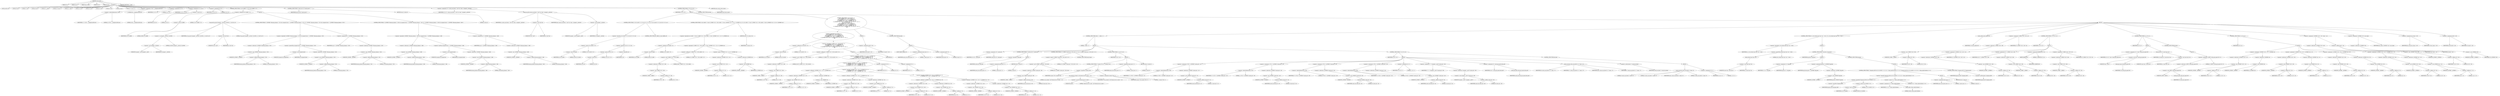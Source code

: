 digraph cache_insert {  
"1000114" [label = "(METHOD,cache_insert)" ]
"1000115" [label = "(PARAM,int a1)" ]
"1000116" [label = "(PARAM,int a2)" ]
"1000117" [label = "(PARAM,time_t time1)" ]
"1000118" [label = "(PARAM,int a4)" ]
"1000119" [label = "(PARAM,int a5)" ]
"1000120" [label = "(BLOCK,,)" ]
"1000121" [label = "(LOCAL,result: int)" ]
"1000122" [label = "(LOCAL,v6: int)" ]
"1000123" [label = "(LOCAL,v7: int)" ]
"1000124" [label = "(LOCAL,v8: int)" ]
"1000125" [label = "(LOCAL,v9: __int16)" ]
"1000126" [label = "(LOCAL,v10: char *)" ]
"1000127" [label = "(LOCAL,v11: char)" ]
"1000128" [label = "(LOCAL,v12: int)" ]
"1000129" [label = "(LOCAL,v13: int)" ]
"1000130" [label = "(LOCAL,v14: int)" ]
"1000131" [label = "(LOCAL,v15: int)" ]
"1000132" [label = "(LOCAL,v16: int)" ]
"1000133" [label = "(LOCAL,v17: int [ 7 ])" ]
"1000134" [label = "(<operator>.assignment,v17[4] = __readgsdword(0x14u))" ]
"1000135" [label = "(<operator>.indirectIndexAccess,v17[4])" ]
"1000136" [label = "(IDENTIFIER,v17,v17[4] = __readgsdword(0x14u))" ]
"1000137" [label = "(LITERAL,4,v17[4] = __readgsdword(0x14u))" ]
"1000138" [label = "(__readgsdword,__readgsdword(0x14u))" ]
"1000139" [label = "(LITERAL,0x14u,__readgsdword(0x14u))" ]
"1000140" [label = "(<operator>.assignment,v12 = 0)" ]
"1000141" [label = "(IDENTIFIER,v12,v12 = 0)" ]
"1000142" [label = "(LITERAL,0,v12 = 0)" ]
"1000143" [label = "(<operator>.assignment,v13 = a5 & 4)" ]
"1000144" [label = "(IDENTIFIER,v13,v13 = a5 & 4)" ]
"1000145" [label = "(<operator>.and,a5 & 4)" ]
"1000146" [label = "(IDENTIFIER,a5,a5 & 4)" ]
"1000147" [label = "(LITERAL,4,a5 & 4)" ]
"1000148" [label = "(<operator>.assignment,v14 = 0)" ]
"1000149" [label = "(IDENTIFIER,v14,v14 = 0)" ]
"1000150" [label = "(LITERAL,0,v14 = 0)" ]
"1000151" [label = "(CONTROL_STRUCTURE,if ( (a5 & 0x980) != 0 ),if ( (a5 & 0x980) != 0 ))" ]
"1000152" [label = "(<operator>.notEquals,(a5 & 0x980) != 0)" ]
"1000153" [label = "(<operator>.and,a5 & 0x980)" ]
"1000154" [label = "(IDENTIFIER,a5,a5 & 0x980)" ]
"1000155" [label = "(LITERAL,0x980,a5 & 0x980)" ]
"1000156" [label = "(LITERAL,0,(a5 & 0x980) != 0)" ]
"1000157" [label = "(BLOCK,,)" ]
"1000158" [label = "(log_query,log_query((unsigned __int16)a5 | 0x10000, a1, (void *)a2, 0))" ]
"1000159" [label = "(<operator>.or,(unsigned __int16)a5 | 0x10000)" ]
"1000160" [label = "(<operator>.cast,(unsigned __int16)a5)" ]
"1000161" [label = "(UNKNOWN,unsigned __int16,unsigned __int16)" ]
"1000162" [label = "(IDENTIFIER,a5,(unsigned __int16)a5)" ]
"1000163" [label = "(LITERAL,0x10000,(unsigned __int16)a5 | 0x10000)" ]
"1000164" [label = "(IDENTIFIER,a1,log_query((unsigned __int16)a5 | 0x10000, a1, (void *)a2, 0))" ]
"1000165" [label = "(<operator>.cast,(void *)a2)" ]
"1000166" [label = "(UNKNOWN,void *,void *)" ]
"1000167" [label = "(IDENTIFIER,a2,(void *)a2)" ]
"1000168" [label = "(LITERAL,0,log_query((unsigned __int16)a5 | 0x10000, a1, (void *)a2, 0))" ]
"1000169" [label = "(CONTROL_STRUCTURE,if ( *(_DWORD *)(dnsmasq_daemon + 252) && (unsigned int)a4 > *(_DWORD *)(dnsmasq_daemon + 252) ),if ( *(_DWORD *)(dnsmasq_daemon + 252) && (unsigned int)a4 > *(_DWORD *)(dnsmasq_daemon + 252) ))" ]
"1000170" [label = "(<operator>.logicalAnd,*(_DWORD *)(dnsmasq_daemon + 252) && (unsigned int)a4 > *(_DWORD *)(dnsmasq_daemon + 252))" ]
"1000171" [label = "(<operator>.indirection,*(_DWORD *)(dnsmasq_daemon + 252))" ]
"1000172" [label = "(<operator>.cast,(_DWORD *)(dnsmasq_daemon + 252))" ]
"1000173" [label = "(UNKNOWN,_DWORD *,_DWORD *)" ]
"1000174" [label = "(<operator>.addition,dnsmasq_daemon + 252)" ]
"1000175" [label = "(IDENTIFIER,dnsmasq_daemon,dnsmasq_daemon + 252)" ]
"1000176" [label = "(LITERAL,252,dnsmasq_daemon + 252)" ]
"1000177" [label = "(<operator>.greaterThan,(unsigned int)a4 > *(_DWORD *)(dnsmasq_daemon + 252))" ]
"1000178" [label = "(<operator>.cast,(unsigned int)a4)" ]
"1000179" [label = "(UNKNOWN,unsigned int,unsigned int)" ]
"1000180" [label = "(IDENTIFIER,a4,(unsigned int)a4)" ]
"1000181" [label = "(<operator>.indirection,*(_DWORD *)(dnsmasq_daemon + 252))" ]
"1000182" [label = "(<operator>.cast,(_DWORD *)(dnsmasq_daemon + 252))" ]
"1000183" [label = "(UNKNOWN,_DWORD *,_DWORD *)" ]
"1000184" [label = "(<operator>.addition,dnsmasq_daemon + 252)" ]
"1000185" [label = "(IDENTIFIER,dnsmasq_daemon,dnsmasq_daemon + 252)" ]
"1000186" [label = "(LITERAL,252,dnsmasq_daemon + 252)" ]
"1000187" [label = "(<operator>.assignment,a4 = *(_DWORD *)(dnsmasq_daemon + 252))" ]
"1000188" [label = "(IDENTIFIER,a4,a4 = *(_DWORD *)(dnsmasq_daemon + 252))" ]
"1000189" [label = "(<operator>.indirection,*(_DWORD *)(dnsmasq_daemon + 252))" ]
"1000190" [label = "(<operator>.cast,(_DWORD *)(dnsmasq_daemon + 252))" ]
"1000191" [label = "(UNKNOWN,_DWORD *,_DWORD *)" ]
"1000192" [label = "(<operator>.addition,dnsmasq_daemon + 252)" ]
"1000193" [label = "(IDENTIFIER,dnsmasq_daemon,dnsmasq_daemon + 252)" ]
"1000194" [label = "(LITERAL,252,dnsmasq_daemon + 252)" ]
"1000195" [label = "(CONTROL_STRUCTURE,if ( *(_DWORD *)(dnsmasq_daemon + 248) && (unsigned int)a4 < *(_DWORD *)(dnsmasq_daemon + 248) ),if ( *(_DWORD *)(dnsmasq_daemon + 248) && (unsigned int)a4 < *(_DWORD *)(dnsmasq_daemon + 248) ))" ]
"1000196" [label = "(<operator>.logicalAnd,*(_DWORD *)(dnsmasq_daemon + 248) && (unsigned int)a4 < *(_DWORD *)(dnsmasq_daemon + 248))" ]
"1000197" [label = "(<operator>.indirection,*(_DWORD *)(dnsmasq_daemon + 248))" ]
"1000198" [label = "(<operator>.cast,(_DWORD *)(dnsmasq_daemon + 248))" ]
"1000199" [label = "(UNKNOWN,_DWORD *,_DWORD *)" ]
"1000200" [label = "(<operator>.addition,dnsmasq_daemon + 248)" ]
"1000201" [label = "(IDENTIFIER,dnsmasq_daemon,dnsmasq_daemon + 248)" ]
"1000202" [label = "(LITERAL,248,dnsmasq_daemon + 248)" ]
"1000203" [label = "(<operator>.lessThan,(unsigned int)a4 < *(_DWORD *)(dnsmasq_daemon + 248))" ]
"1000204" [label = "(<operator>.cast,(unsigned int)a4)" ]
"1000205" [label = "(UNKNOWN,unsigned int,unsigned int)" ]
"1000206" [label = "(IDENTIFIER,a4,(unsigned int)a4)" ]
"1000207" [label = "(<operator>.indirection,*(_DWORD *)(dnsmasq_daemon + 248))" ]
"1000208" [label = "(<operator>.cast,(_DWORD *)(dnsmasq_daemon + 248))" ]
"1000209" [label = "(UNKNOWN,_DWORD *,_DWORD *)" ]
"1000210" [label = "(<operator>.addition,dnsmasq_daemon + 248)" ]
"1000211" [label = "(IDENTIFIER,dnsmasq_daemon,dnsmasq_daemon + 248)" ]
"1000212" [label = "(LITERAL,248,dnsmasq_daemon + 248)" ]
"1000213" [label = "(<operator>.assignment,a4 = *(_DWORD *)(dnsmasq_daemon + 248))" ]
"1000214" [label = "(IDENTIFIER,a4,a4 = *(_DWORD *)(dnsmasq_daemon + 248))" ]
"1000215" [label = "(<operator>.indirection,*(_DWORD *)(dnsmasq_daemon + 248))" ]
"1000216" [label = "(<operator>.cast,(_DWORD *)(dnsmasq_daemon + 248))" ]
"1000217" [label = "(UNKNOWN,_DWORD *,_DWORD *)" ]
"1000218" [label = "(<operator>.addition,dnsmasq_daemon + 248)" ]
"1000219" [label = "(IDENTIFIER,dnsmasq_daemon,dnsmasq_daemon + 248)" ]
"1000220" [label = "(LITERAL,248,dnsmasq_daemon + 248)" ]
"1000221" [label = "(CONTROL_STRUCTURE,if ( insert_error ),if ( insert_error ))" ]
"1000222" [label = "(IDENTIFIER,insert_error,if ( insert_error ))" ]
"1000223" [label = "(RETURN,return 0;,return 0;)" ]
"1000224" [label = "(LITERAL,0,return 0;)" ]
"1000225" [label = "(<operator>.assignment,v15 = cache_scan_free(a1, (void *)a2, time1, (unsigned __int16)a5))" ]
"1000226" [label = "(IDENTIFIER,v15,v15 = cache_scan_free(a1, (void *)a2, time1, (unsigned __int16)a5))" ]
"1000227" [label = "(cache_scan_free,cache_scan_free(a1, (void *)a2, time1, (unsigned __int16)a5))" ]
"1000228" [label = "(IDENTIFIER,a1,cache_scan_free(a1, (void *)a2, time1, (unsigned __int16)a5))" ]
"1000229" [label = "(<operator>.cast,(void *)a2)" ]
"1000230" [label = "(UNKNOWN,void *,void *)" ]
"1000231" [label = "(IDENTIFIER,a2,(void *)a2)" ]
"1000232" [label = "(IDENTIFIER,time1,cache_scan_free(a1, (void *)a2, time1, (unsigned __int16)a5))" ]
"1000233" [label = "(<operator>.cast,(unsigned __int16)a5)" ]
"1000234" [label = "(UNKNOWN,unsigned __int16,unsigned __int16)" ]
"1000235" [label = "(IDENTIFIER,a5,(unsigned __int16)a5)" ]
"1000236" [label = "(CONTROL_STRUCTURE,if ( v15 ),if ( v15 ))" ]
"1000237" [label = "(IDENTIFIER,v15,if ( v15 ))" ]
"1000238" [label = "(BLOCK,,)" ]
"1000239" [label = "(CONTROL_STRUCTURE,if ( (a5 & 0x180) == 0 || (a5 & 8) == 0 || !a2 ),if ( (a5 & 0x180) == 0 || (a5 & 8) == 0 || !a2 ))" ]
"1000240" [label = "(<operator>.logicalOr,(a5 & 0x180) == 0 || (a5 & 8) == 0 || !a2)" ]
"1000241" [label = "(<operator>.equals,(a5 & 0x180) == 0)" ]
"1000242" [label = "(<operator>.and,a5 & 0x180)" ]
"1000243" [label = "(IDENTIFIER,a5,a5 & 0x180)" ]
"1000244" [label = "(LITERAL,0x180,a5 & 0x180)" ]
"1000245" [label = "(LITERAL,0,(a5 & 0x180) == 0)" ]
"1000246" [label = "(<operator>.logicalOr,(a5 & 8) == 0 || !a2)" ]
"1000247" [label = "(<operator>.equals,(a5 & 8) == 0)" ]
"1000248" [label = "(<operator>.and,a5 & 8)" ]
"1000249" [label = "(IDENTIFIER,a5,a5 & 8)" ]
"1000250" [label = "(LITERAL,8,a5 & 8)" ]
"1000251" [label = "(LITERAL,0,(a5 & 8) == 0)" ]
"1000252" [label = "(<operator>.logicalNot,!a2)" ]
"1000253" [label = "(IDENTIFIER,a2,!a2)" ]
"1000254" [label = "(CONTROL_STRUCTURE,goto LABEL_28;,goto LABEL_28;)" ]
"1000255" [label = "(CONTROL_STRUCTURE,if ( (a5 & 0x80) != 0 && (*(_WORD *)(v15 + 36) & 0x80) != 0 && *(_DWORD *)(v15 + 12) == *(_DWORD *)a2 ),if ( (a5 & 0x80) != 0 && (*(_WORD *)(v15 + 36) & 0x80) != 0 && *(_DWORD *)(v15 + 12) == *(_DWORD *)a2 ))" ]
"1000256" [label = "(<operator>.logicalAnd,(a5 & 0x80) != 0 && (*(_WORD *)(v15 + 36) & 0x80) != 0 && *(_DWORD *)(v15 + 12) == *(_DWORD *)a2)" ]
"1000257" [label = "(<operator>.notEquals,(a5 & 0x80) != 0)" ]
"1000258" [label = "(<operator>.and,a5 & 0x80)" ]
"1000259" [label = "(IDENTIFIER,a5,a5 & 0x80)" ]
"1000260" [label = "(LITERAL,0x80,a5 & 0x80)" ]
"1000261" [label = "(LITERAL,0,(a5 & 0x80) != 0)" ]
"1000262" [label = "(<operator>.logicalAnd,(*(_WORD *)(v15 + 36) & 0x80) != 0 && *(_DWORD *)(v15 + 12) == *(_DWORD *)a2)" ]
"1000263" [label = "(<operator>.notEquals,(*(_WORD *)(v15 + 36) & 0x80) != 0)" ]
"1000264" [label = "(<operator>.and,*(_WORD *)(v15 + 36) & 0x80)" ]
"1000265" [label = "(<operator>.indirection,*(_WORD *)(v15 + 36))" ]
"1000266" [label = "(<operator>.cast,(_WORD *)(v15 + 36))" ]
"1000267" [label = "(UNKNOWN,_WORD *,_WORD *)" ]
"1000268" [label = "(<operator>.addition,v15 + 36)" ]
"1000269" [label = "(IDENTIFIER,v15,v15 + 36)" ]
"1000270" [label = "(LITERAL,36,v15 + 36)" ]
"1000271" [label = "(LITERAL,0x80,*(_WORD *)(v15 + 36) & 0x80)" ]
"1000272" [label = "(LITERAL,0,(*(_WORD *)(v15 + 36) & 0x80) != 0)" ]
"1000273" [label = "(<operator>.equals,*(_DWORD *)(v15 + 12) == *(_DWORD *)a2)" ]
"1000274" [label = "(<operator>.indirection,*(_DWORD *)(v15 + 12))" ]
"1000275" [label = "(<operator>.cast,(_DWORD *)(v15 + 12))" ]
"1000276" [label = "(UNKNOWN,_DWORD *,_DWORD *)" ]
"1000277" [label = "(<operator>.addition,v15 + 12)" ]
"1000278" [label = "(IDENTIFIER,v15,v15 + 12)" ]
"1000279" [label = "(LITERAL,12,v15 + 12)" ]
"1000280" [label = "(<operator>.indirection,*(_DWORD *)a2)" ]
"1000281" [label = "(<operator>.cast,(_DWORD *)a2)" ]
"1000282" [label = "(UNKNOWN,_DWORD *,_DWORD *)" ]
"1000283" [label = "(IDENTIFIER,a2,(_DWORD *)a2)" ]
"1000284" [label = "(RETURN,return v15;,return v15;)" ]
"1000285" [label = "(IDENTIFIER,v15,return v15;)" ]
"1000286" [label = "(CONTROL_STRUCTURE,if ( (a5 & 0x100) != 0\n      && (*(_WORD *)(v15 + 36) & 0x100) != 0\n      && (*(_DWORD *)(v15 + 12) != *(_DWORD *)a2\n       || *(_DWORD *)(v15 + 16) != *(_DWORD *)(a2 + 4)\n       || *(_DWORD *)(v15 + 20) != *(_DWORD *)(a2 + 8)\n       || *(_DWORD *)(v15 + 24) != *(_DWORD *)(a2 + 12) ? (v6 = 0) : (v6 = 1),\n          v6) ),if ( (a5 & 0x100) != 0\n      && (*(_WORD *)(v15 + 36) & 0x100) != 0\n      && (*(_DWORD *)(v15 + 12) != *(_DWORD *)a2\n       || *(_DWORD *)(v15 + 16) != *(_DWORD *)(a2 + 4)\n       || *(_DWORD *)(v15 + 20) != *(_DWORD *)(a2 + 8)\n       || *(_DWORD *)(v15 + 24) != *(_DWORD *)(a2 + 12) ? (v6 = 0) : (v6 = 1),\n          v6) ))" ]
"1000287" [label = "(<operator>.logicalAnd,(a5 & 0x100) != 0\n      && (*(_WORD *)(v15 + 36) & 0x100) != 0\n      && (*(_DWORD *)(v15 + 12) != *(_DWORD *)a2\n       || *(_DWORD *)(v15 + 16) != *(_DWORD *)(a2 + 4)\n       || *(_DWORD *)(v15 + 20) != *(_DWORD *)(a2 + 8)\n       || *(_DWORD *)(v15 + 24) != *(_DWORD *)(a2 + 12) ? (v6 = 0) : (v6 = 1),\n          v6))" ]
"1000288" [label = "(<operator>.notEquals,(a5 & 0x100) != 0)" ]
"1000289" [label = "(<operator>.and,a5 & 0x100)" ]
"1000290" [label = "(IDENTIFIER,a5,a5 & 0x100)" ]
"1000291" [label = "(LITERAL,0x100,a5 & 0x100)" ]
"1000292" [label = "(LITERAL,0,(a5 & 0x100) != 0)" ]
"1000293" [label = "(<operator>.logicalAnd,(*(_WORD *)(v15 + 36) & 0x100) != 0\n      && (*(_DWORD *)(v15 + 12) != *(_DWORD *)a2\n       || *(_DWORD *)(v15 + 16) != *(_DWORD *)(a2 + 4)\n       || *(_DWORD *)(v15 + 20) != *(_DWORD *)(a2 + 8)\n       || *(_DWORD *)(v15 + 24) != *(_DWORD *)(a2 + 12) ? (v6 = 0) : (v6 = 1),\n          v6))" ]
"1000294" [label = "(<operator>.notEquals,(*(_WORD *)(v15 + 36) & 0x100) != 0)" ]
"1000295" [label = "(<operator>.and,*(_WORD *)(v15 + 36) & 0x100)" ]
"1000296" [label = "(<operator>.indirection,*(_WORD *)(v15 + 36))" ]
"1000297" [label = "(<operator>.cast,(_WORD *)(v15 + 36))" ]
"1000298" [label = "(UNKNOWN,_WORD *,_WORD *)" ]
"1000299" [label = "(<operator>.addition,v15 + 36)" ]
"1000300" [label = "(IDENTIFIER,v15,v15 + 36)" ]
"1000301" [label = "(LITERAL,36,v15 + 36)" ]
"1000302" [label = "(LITERAL,0x100,*(_WORD *)(v15 + 36) & 0x100)" ]
"1000303" [label = "(LITERAL,0,(*(_WORD *)(v15 + 36) & 0x100) != 0)" ]
"1000304" [label = "(BLOCK,,)" ]
"1000305" [label = "(<operator>.conditional,*(_DWORD *)(v15 + 12) != *(_DWORD *)a2\n       || *(_DWORD *)(v15 + 16) != *(_DWORD *)(a2 + 4)\n       || *(_DWORD *)(v15 + 20) != *(_DWORD *)(a2 + 8)\n       || *(_DWORD *)(v15 + 24) != *(_DWORD *)(a2 + 12) ? (v6 = 0) : (v6 = 1))" ]
"1000306" [label = "(<operator>.logicalOr,*(_DWORD *)(v15 + 12) != *(_DWORD *)a2\n       || *(_DWORD *)(v15 + 16) != *(_DWORD *)(a2 + 4)\n       || *(_DWORD *)(v15 + 20) != *(_DWORD *)(a2 + 8)\n       || *(_DWORD *)(v15 + 24) != *(_DWORD *)(a2 + 12))" ]
"1000307" [label = "(<operator>.notEquals,*(_DWORD *)(v15 + 12) != *(_DWORD *)a2)" ]
"1000308" [label = "(<operator>.indirection,*(_DWORD *)(v15 + 12))" ]
"1000309" [label = "(<operator>.cast,(_DWORD *)(v15 + 12))" ]
"1000310" [label = "(UNKNOWN,_DWORD *,_DWORD *)" ]
"1000311" [label = "(<operator>.addition,v15 + 12)" ]
"1000312" [label = "(IDENTIFIER,v15,v15 + 12)" ]
"1000313" [label = "(LITERAL,12,v15 + 12)" ]
"1000314" [label = "(<operator>.indirection,*(_DWORD *)a2)" ]
"1000315" [label = "(<operator>.cast,(_DWORD *)a2)" ]
"1000316" [label = "(UNKNOWN,_DWORD *,_DWORD *)" ]
"1000317" [label = "(IDENTIFIER,a2,(_DWORD *)a2)" ]
"1000318" [label = "(<operator>.logicalOr,*(_DWORD *)(v15 + 16) != *(_DWORD *)(a2 + 4)\n       || *(_DWORD *)(v15 + 20) != *(_DWORD *)(a2 + 8)\n       || *(_DWORD *)(v15 + 24) != *(_DWORD *)(a2 + 12))" ]
"1000319" [label = "(<operator>.notEquals,*(_DWORD *)(v15 + 16) != *(_DWORD *)(a2 + 4))" ]
"1000320" [label = "(<operator>.indirection,*(_DWORD *)(v15 + 16))" ]
"1000321" [label = "(<operator>.cast,(_DWORD *)(v15 + 16))" ]
"1000322" [label = "(UNKNOWN,_DWORD *,_DWORD *)" ]
"1000323" [label = "(<operator>.addition,v15 + 16)" ]
"1000324" [label = "(IDENTIFIER,v15,v15 + 16)" ]
"1000325" [label = "(LITERAL,16,v15 + 16)" ]
"1000326" [label = "(<operator>.indirection,*(_DWORD *)(a2 + 4))" ]
"1000327" [label = "(<operator>.cast,(_DWORD *)(a2 + 4))" ]
"1000328" [label = "(UNKNOWN,_DWORD *,_DWORD *)" ]
"1000329" [label = "(<operator>.addition,a2 + 4)" ]
"1000330" [label = "(IDENTIFIER,a2,a2 + 4)" ]
"1000331" [label = "(LITERAL,4,a2 + 4)" ]
"1000332" [label = "(<operator>.logicalOr,*(_DWORD *)(v15 + 20) != *(_DWORD *)(a2 + 8)\n       || *(_DWORD *)(v15 + 24) != *(_DWORD *)(a2 + 12))" ]
"1000333" [label = "(<operator>.notEquals,*(_DWORD *)(v15 + 20) != *(_DWORD *)(a2 + 8))" ]
"1000334" [label = "(<operator>.indirection,*(_DWORD *)(v15 + 20))" ]
"1000335" [label = "(<operator>.cast,(_DWORD *)(v15 + 20))" ]
"1000336" [label = "(UNKNOWN,_DWORD *,_DWORD *)" ]
"1000337" [label = "(<operator>.addition,v15 + 20)" ]
"1000338" [label = "(IDENTIFIER,v15,v15 + 20)" ]
"1000339" [label = "(LITERAL,20,v15 + 20)" ]
"1000340" [label = "(<operator>.indirection,*(_DWORD *)(a2 + 8))" ]
"1000341" [label = "(<operator>.cast,(_DWORD *)(a2 + 8))" ]
"1000342" [label = "(UNKNOWN,_DWORD *,_DWORD *)" ]
"1000343" [label = "(<operator>.addition,a2 + 8)" ]
"1000344" [label = "(IDENTIFIER,a2,a2 + 8)" ]
"1000345" [label = "(LITERAL,8,a2 + 8)" ]
"1000346" [label = "(<operator>.notEquals,*(_DWORD *)(v15 + 24) != *(_DWORD *)(a2 + 12))" ]
"1000347" [label = "(<operator>.indirection,*(_DWORD *)(v15 + 24))" ]
"1000348" [label = "(<operator>.cast,(_DWORD *)(v15 + 24))" ]
"1000349" [label = "(UNKNOWN,_DWORD *,_DWORD *)" ]
"1000350" [label = "(<operator>.addition,v15 + 24)" ]
"1000351" [label = "(IDENTIFIER,v15,v15 + 24)" ]
"1000352" [label = "(LITERAL,24,v15 + 24)" ]
"1000353" [label = "(<operator>.indirection,*(_DWORD *)(a2 + 12))" ]
"1000354" [label = "(<operator>.cast,(_DWORD *)(a2 + 12))" ]
"1000355" [label = "(UNKNOWN,_DWORD *,_DWORD *)" ]
"1000356" [label = "(<operator>.addition,a2 + 12)" ]
"1000357" [label = "(IDENTIFIER,a2,a2 + 12)" ]
"1000358" [label = "(LITERAL,12,a2 + 12)" ]
"1000359" [label = "(<operator>.assignment,v6 = 0)" ]
"1000360" [label = "(IDENTIFIER,v6,v6 = 0)" ]
"1000361" [label = "(LITERAL,0,v6 = 0)" ]
"1000362" [label = "(<operator>.assignment,v6 = 1)" ]
"1000363" [label = "(IDENTIFIER,v6,v6 = 1)" ]
"1000364" [label = "(LITERAL,1,v6 = 1)" ]
"1000365" [label = "(IDENTIFIER,v6,)" ]
"1000366" [label = "(BLOCK,,)" ]
"1000367" [label = "(<operator>.assignment,result = v15)" ]
"1000368" [label = "(IDENTIFIER,result,result = v15)" ]
"1000369" [label = "(IDENTIFIER,v15,result = v15)" ]
"1000370" [label = "(CONTROL_STRUCTURE,else,else)" ]
"1000371" [label = "(BLOCK,,)" ]
"1000372" [label = "(JUMP_TARGET,LABEL_28)" ]
"1000373" [label = "(<operator>.assignment,insert_error = 1)" ]
"1000374" [label = "(IDENTIFIER,insert_error,insert_error = 1)" ]
"1000375" [label = "(LITERAL,1,insert_error = 1)" ]
"1000376" [label = "(<operator>.assignment,result = 0)" ]
"1000377" [label = "(IDENTIFIER,result,result = 0)" ]
"1000378" [label = "(LITERAL,0,result = 0)" ]
"1000379" [label = "(CONTROL_STRUCTURE,else,else)" ]
"1000380" [label = "(BLOCK,,)" ]
"1000381" [label = "(CONTROL_STRUCTURE,while ( 1 ),while ( 1 ))" ]
"1000382" [label = "(LITERAL,1,while ( 1 ))" ]
"1000383" [label = "(BLOCK,,)" ]
"1000384" [label = "(<operator>.assignment,v16 = cache_tail)" ]
"1000385" [label = "(IDENTIFIER,v16,v16 = cache_tail)" ]
"1000386" [label = "(IDENTIFIER,cache_tail,v16 = cache_tail)" ]
"1000387" [label = "(CONTROL_STRUCTURE,if ( !cache_tail ),if ( !cache_tail ))" ]
"1000388" [label = "(<operator>.logicalNot,!cache_tail)" ]
"1000389" [label = "(IDENTIFIER,cache_tail,!cache_tail)" ]
"1000390" [label = "(BLOCK,,)" ]
"1000391" [label = "(<operator>.assignment,insert_error = 1)" ]
"1000392" [label = "(IDENTIFIER,insert_error,insert_error = 1)" ]
"1000393" [label = "(LITERAL,1,insert_error = 1)" ]
"1000394" [label = "(RETURN,return 0;,return 0;)" ]
"1000395" [label = "(LITERAL,0,return 0;)" ]
"1000396" [label = "(CONTROL_STRUCTURE,if ( (*(_WORD *)(cache_tail + 36) & 0xC) == 0 ),if ( (*(_WORD *)(cache_tail + 36) & 0xC) == 0 ))" ]
"1000397" [label = "(<operator>.equals,(*(_WORD *)(cache_tail + 36) & 0xC) == 0)" ]
"1000398" [label = "(<operator>.and,*(_WORD *)(cache_tail + 36) & 0xC)" ]
"1000399" [label = "(<operator>.indirection,*(_WORD *)(cache_tail + 36))" ]
"1000400" [label = "(<operator>.cast,(_WORD *)(cache_tail + 36))" ]
"1000401" [label = "(UNKNOWN,_WORD *,_WORD *)" ]
"1000402" [label = "(<operator>.addition,cache_tail + 36)" ]
"1000403" [label = "(IDENTIFIER,cache_tail,cache_tail + 36)" ]
"1000404" [label = "(LITERAL,36,cache_tail + 36)" ]
"1000405" [label = "(LITERAL,0xC,*(_WORD *)(cache_tail + 36) & 0xC)" ]
"1000406" [label = "(LITERAL,0,(*(_WORD *)(cache_tail + 36) & 0xC) == 0)" ]
"1000407" [label = "(CONTROL_STRUCTURE,break;,break;)" ]
"1000408" [label = "(CONTROL_STRUCTURE,if ( v14 ),if ( v14 ))" ]
"1000409" [label = "(IDENTIFIER,v14,if ( v14 ))" ]
"1000410" [label = "(BLOCK,,)" ]
"1000411" [label = "(CONTROL_STRUCTURE,if ( !warned_7524 ),if ( !warned_7524 ))" ]
"1000412" [label = "(<operator>.logicalNot,!warned_7524)" ]
"1000413" [label = "(IDENTIFIER,warned_7524,!warned_7524)" ]
"1000414" [label = "(BLOCK,,)" ]
"1000415" [label = "(my_syslog,my_syslog(3, (int)\"Internal error in cache.\", v11))" ]
"1000416" [label = "(LITERAL,3,my_syslog(3, (int)\"Internal error in cache.\", v11))" ]
"1000417" [label = "(<operator>.cast,(int)\"Internal error in cache.\")" ]
"1000418" [label = "(UNKNOWN,int,int)" ]
"1000419" [label = "(LITERAL,\"Internal error in cache.\",(int)\"Internal error in cache.\")" ]
"1000420" [label = "(IDENTIFIER,v11,my_syslog(3, (int)\"Internal error in cache.\", v11))" ]
"1000421" [label = "(<operator>.assignment,warned_7524 = 1)" ]
"1000422" [label = "(IDENTIFIER,warned_7524,warned_7524 = 1)" ]
"1000423" [label = "(LITERAL,1,warned_7524 = 1)" ]
"1000424" [label = "(<operator>.assignment,insert_error = 1)" ]
"1000425" [label = "(IDENTIFIER,insert_error,insert_error = 1)" ]
"1000426" [label = "(LITERAL,1,insert_error = 1)" ]
"1000427" [label = "(RETURN,return 0;,return 0;)" ]
"1000428" [label = "(LITERAL,0,return 0;)" ]
"1000429" [label = "(CONTROL_STRUCTURE,if ( v13 ),if ( v13 ))" ]
"1000430" [label = "(IDENTIFIER,v13,if ( v13 ))" ]
"1000431" [label = "(BLOCK,,)" ]
"1000432" [label = "(<operator>.assignment,v17[0] = *(_DWORD *)(cache_tail + 12))" ]
"1000433" [label = "(<operator>.indirectIndexAccess,v17[0])" ]
"1000434" [label = "(IDENTIFIER,v17,v17[0] = *(_DWORD *)(cache_tail + 12))" ]
"1000435" [label = "(LITERAL,0,v17[0] = *(_DWORD *)(cache_tail + 12))" ]
"1000436" [label = "(<operator>.indirection,*(_DWORD *)(cache_tail + 12))" ]
"1000437" [label = "(<operator>.cast,(_DWORD *)(cache_tail + 12))" ]
"1000438" [label = "(UNKNOWN,_DWORD *,_DWORD *)" ]
"1000439" [label = "(<operator>.addition,cache_tail + 12)" ]
"1000440" [label = "(IDENTIFIER,cache_tail,cache_tail + 12)" ]
"1000441" [label = "(LITERAL,12,cache_tail + 12)" ]
"1000442" [label = "(<operator>.assignment,v17[1] = *(_DWORD *)(cache_tail + 16))" ]
"1000443" [label = "(<operator>.indirectIndexAccess,v17[1])" ]
"1000444" [label = "(IDENTIFIER,v17,v17[1] = *(_DWORD *)(cache_tail + 16))" ]
"1000445" [label = "(LITERAL,1,v17[1] = *(_DWORD *)(cache_tail + 16))" ]
"1000446" [label = "(<operator>.indirection,*(_DWORD *)(cache_tail + 16))" ]
"1000447" [label = "(<operator>.cast,(_DWORD *)(cache_tail + 16))" ]
"1000448" [label = "(UNKNOWN,_DWORD *,_DWORD *)" ]
"1000449" [label = "(<operator>.addition,cache_tail + 16)" ]
"1000450" [label = "(IDENTIFIER,cache_tail,cache_tail + 16)" ]
"1000451" [label = "(LITERAL,16,cache_tail + 16)" ]
"1000452" [label = "(<operator>.assignment,v17[2] = *(_DWORD *)(cache_tail + 20))" ]
"1000453" [label = "(<operator>.indirectIndexAccess,v17[2])" ]
"1000454" [label = "(IDENTIFIER,v17,v17[2] = *(_DWORD *)(cache_tail + 20))" ]
"1000455" [label = "(LITERAL,2,v17[2] = *(_DWORD *)(cache_tail + 20))" ]
"1000456" [label = "(<operator>.indirection,*(_DWORD *)(cache_tail + 20))" ]
"1000457" [label = "(<operator>.cast,(_DWORD *)(cache_tail + 20))" ]
"1000458" [label = "(UNKNOWN,_DWORD *,_DWORD *)" ]
"1000459" [label = "(<operator>.addition,cache_tail + 20)" ]
"1000460" [label = "(IDENTIFIER,cache_tail,cache_tail + 20)" ]
"1000461" [label = "(LITERAL,20,cache_tail + 20)" ]
"1000462" [label = "(<operator>.assignment,v17[3] = *(_DWORD *)(cache_tail + 24))" ]
"1000463" [label = "(<operator>.indirectIndexAccess,v17[3])" ]
"1000464" [label = "(IDENTIFIER,v17,v17[3] = *(_DWORD *)(cache_tail + 24))" ]
"1000465" [label = "(LITERAL,3,v17[3] = *(_DWORD *)(cache_tail + 24))" ]
"1000466" [label = "(<operator>.indirection,*(_DWORD *)(cache_tail + 24))" ]
"1000467" [label = "(<operator>.cast,(_DWORD *)(cache_tail + 24))" ]
"1000468" [label = "(UNKNOWN,_DWORD *,_DWORD *)" ]
"1000469" [label = "(<operator>.addition,cache_tail + 24)" ]
"1000470" [label = "(IDENTIFIER,cache_tail,cache_tail + 24)" ]
"1000471" [label = "(LITERAL,24,cache_tail + 24)" ]
"1000472" [label = "(<operator>.assignment,v14 = 1)" ]
"1000473" [label = "(IDENTIFIER,v14,v14 = 1)" ]
"1000474" [label = "(LITERAL,1,v14 = 1)" ]
"1000475" [label = "(<operator>.assignment,v7 = *(unsigned __int16 *)(cache_tail + 36))" ]
"1000476" [label = "(IDENTIFIER,v7,v7 = *(unsigned __int16 *)(cache_tail + 36))" ]
"1000477" [label = "(<operator>.indirection,*(unsigned __int16 *)(cache_tail + 36))" ]
"1000478" [label = "(<operator>.cast,(unsigned __int16 *)(cache_tail + 36))" ]
"1000479" [label = "(UNKNOWN,unsigned __int16 *,unsigned __int16 *)" ]
"1000480" [label = "(<operator>.addition,cache_tail + 36)" ]
"1000481" [label = "(IDENTIFIER,cache_tail,cache_tail + 36)" ]
"1000482" [label = "(LITERAL,36,cache_tail + 36)" ]
"1000483" [label = "(<operator>.assignment,v8 = cache_get_name(cache_tail))" ]
"1000484" [label = "(IDENTIFIER,v8,v8 = cache_get_name(cache_tail))" ]
"1000485" [label = "(cache_get_name,cache_get_name(cache_tail))" ]
"1000486" [label = "(IDENTIFIER,cache_tail,cache_get_name(cache_tail))" ]
"1000487" [label = "(cache_scan_free,cache_scan_free(v8, v17, time1, v7))" ]
"1000488" [label = "(IDENTIFIER,v8,cache_scan_free(v8, v17, time1, v7))" ]
"1000489" [label = "(IDENTIFIER,v17,cache_scan_free(v8, v17, time1, v7))" ]
"1000490" [label = "(IDENTIFIER,time1,cache_scan_free(v8, v17, time1, v7))" ]
"1000491" [label = "(IDENTIFIER,v7,cache_scan_free(v8, v17, time1, v7))" ]
"1000492" [label = "(<operator>.preIncrement,++cache_live_freed)" ]
"1000493" [label = "(IDENTIFIER,cache_live_freed,++cache_live_freed)" ]
"1000494" [label = "(CONTROL_STRUCTURE,else,else)" ]
"1000495" [label = "(BLOCK,,)" ]
"1000496" [label = "(cache_scan_free,cache_scan_free(0, 0, time1, 0))" ]
"1000497" [label = "(LITERAL,0,cache_scan_free(0, 0, time1, 0))" ]
"1000498" [label = "(LITERAL,0,cache_scan_free(0, 0, time1, 0))" ]
"1000499" [label = "(IDENTIFIER,time1,cache_scan_free(0, 0, time1, 0))" ]
"1000500" [label = "(LITERAL,0,cache_scan_free(0, 0, time1, 0))" ]
"1000501" [label = "(<operator>.assignment,v13 = 1)" ]
"1000502" [label = "(IDENTIFIER,v13,v13 = 1)" ]
"1000503" [label = "(LITERAL,1,v13 = 1)" ]
"1000504" [label = "(CONTROL_STRUCTURE,if ( a1 && strlen((const char *)a1) > 0x31 ),if ( a1 && strlen((const char *)a1) > 0x31 ))" ]
"1000505" [label = "(<operator>.logicalAnd,a1 && strlen((const char *)a1) > 0x31)" ]
"1000506" [label = "(IDENTIFIER,a1,a1 && strlen((const char *)a1) > 0x31)" ]
"1000507" [label = "(<operator>.greaterThan,strlen((const char *)a1) > 0x31)" ]
"1000508" [label = "(strlen,strlen((const char *)a1))" ]
"1000509" [label = "(<operator>.cast,(const char *)a1)" ]
"1000510" [label = "(UNKNOWN,const char *,const char *)" ]
"1000511" [label = "(IDENTIFIER,a1,(const char *)a1)" ]
"1000512" [label = "(LITERAL,0x31,strlen((const char *)a1) > 0x31)" ]
"1000513" [label = "(BLOCK,,)" ]
"1000514" [label = "(CONTROL_STRUCTURE,if ( big_free ),if ( big_free ))" ]
"1000515" [label = "(IDENTIFIER,big_free,if ( big_free ))" ]
"1000516" [label = "(BLOCK,,)" ]
"1000517" [label = "(<operator>.assignment,v12 = big_free)" ]
"1000518" [label = "(IDENTIFIER,v12,v12 = big_free)" ]
"1000519" [label = "(IDENTIFIER,big_free,v12 = big_free)" ]
"1000520" [label = "(<operator>.assignment,big_free = *(_DWORD *)big_free)" ]
"1000521" [label = "(IDENTIFIER,big_free,big_free = *(_DWORD *)big_free)" ]
"1000522" [label = "(<operator>.indirection,*(_DWORD *)big_free)" ]
"1000523" [label = "(<operator>.cast,(_DWORD *)big_free)" ]
"1000524" [label = "(UNKNOWN,_DWORD *,_DWORD *)" ]
"1000525" [label = "(IDENTIFIER,big_free,(_DWORD *)big_free)" ]
"1000526" [label = "(CONTROL_STRUCTURE,else,else)" ]
"1000527" [label = "(BLOCK,,)" ]
"1000528" [label = "(CONTROL_STRUCTURE,if ( !bignames_left && (a5 & 0x5000) == 0 || (v12 = whine_malloc(0x404u)) == 0 ),if ( !bignames_left && (a5 & 0x5000) == 0 || (v12 = whine_malloc(0x404u)) == 0 ))" ]
"1000529" [label = "(<operator>.logicalOr,!bignames_left && (a5 & 0x5000) == 0 || (v12 = whine_malloc(0x404u)) == 0)" ]
"1000530" [label = "(<operator>.logicalAnd,!bignames_left && (a5 & 0x5000) == 0)" ]
"1000531" [label = "(<operator>.logicalNot,!bignames_left)" ]
"1000532" [label = "(IDENTIFIER,bignames_left,!bignames_left)" ]
"1000533" [label = "(<operator>.equals,(a5 & 0x5000) == 0)" ]
"1000534" [label = "(<operator>.and,a5 & 0x5000)" ]
"1000535" [label = "(IDENTIFIER,a5,a5 & 0x5000)" ]
"1000536" [label = "(LITERAL,0x5000,a5 & 0x5000)" ]
"1000537" [label = "(LITERAL,0,(a5 & 0x5000) == 0)" ]
"1000538" [label = "(<operator>.equals,(v12 = whine_malloc(0x404u)) == 0)" ]
"1000539" [label = "(<operator>.assignment,v12 = whine_malloc(0x404u))" ]
"1000540" [label = "(IDENTIFIER,v12,v12 = whine_malloc(0x404u))" ]
"1000541" [label = "(whine_malloc,whine_malloc(0x404u))" ]
"1000542" [label = "(LITERAL,0x404u,whine_malloc(0x404u))" ]
"1000543" [label = "(LITERAL,0,(v12 = whine_malloc(0x404u)) == 0)" ]
"1000544" [label = "(BLOCK,,)" ]
"1000545" [label = "(<operator>.assignment,insert_error = 1)" ]
"1000546" [label = "(IDENTIFIER,insert_error,insert_error = 1)" ]
"1000547" [label = "(LITERAL,1,insert_error = 1)" ]
"1000548" [label = "(RETURN,return 0;,return 0;)" ]
"1000549" [label = "(LITERAL,0,return 0;)" ]
"1000550" [label = "(CONTROL_STRUCTURE,if ( bignames_left ),if ( bignames_left ))" ]
"1000551" [label = "(IDENTIFIER,bignames_left,if ( bignames_left ))" ]
"1000552" [label = "(<operator>.preDecrement,--bignames_left)" ]
"1000553" [label = "(IDENTIFIER,bignames_left,--bignames_left)" ]
"1000554" [label = "(cache_unlink,cache_unlink(v16))" ]
"1000555" [label = "(IDENTIFIER,v16,cache_unlink(v16))" ]
"1000556" [label = "(<operator>.assignment,*(_WORD *)(v16 + 36) = a5)" ]
"1000557" [label = "(<operator>.indirection,*(_WORD *)(v16 + 36))" ]
"1000558" [label = "(<operator>.cast,(_WORD *)(v16 + 36))" ]
"1000559" [label = "(UNKNOWN,_WORD *,_WORD *)" ]
"1000560" [label = "(<operator>.addition,v16 + 36)" ]
"1000561" [label = "(IDENTIFIER,v16,v16 + 36)" ]
"1000562" [label = "(LITERAL,36,v16 + 36)" ]
"1000563" [label = "(IDENTIFIER,a5,*(_WORD *)(v16 + 36) = a5)" ]
"1000564" [label = "(CONTROL_STRUCTURE,if ( v12 ),if ( v12 ))" ]
"1000565" [label = "(IDENTIFIER,v12,if ( v12 ))" ]
"1000566" [label = "(BLOCK,,)" ]
"1000567" [label = "(<operator>.assignment,*(_DWORD *)(v16 + 40) = v12)" ]
"1000568" [label = "(<operator>.indirection,*(_DWORD *)(v16 + 40))" ]
"1000569" [label = "(<operator>.cast,(_DWORD *)(v16 + 40))" ]
"1000570" [label = "(UNKNOWN,_DWORD *,_DWORD *)" ]
"1000571" [label = "(<operator>.addition,v16 + 40)" ]
"1000572" [label = "(IDENTIFIER,v16,v16 + 40)" ]
"1000573" [label = "(LITERAL,40,v16 + 40)" ]
"1000574" [label = "(IDENTIFIER,v12,*(_DWORD *)(v16 + 40) = v12)" ]
"1000575" [label = "(<operator>.assignment,v9 = *(_WORD *)(v16 + 36))" ]
"1000576" [label = "(IDENTIFIER,v9,v9 = *(_WORD *)(v16 + 36))" ]
"1000577" [label = "(<operator>.indirection,*(_WORD *)(v16 + 36))" ]
"1000578" [label = "(<operator>.cast,(_WORD *)(v16 + 36))" ]
"1000579" [label = "(UNKNOWN,_WORD *,_WORD *)" ]
"1000580" [label = "(<operator>.addition,v16 + 36)" ]
"1000581" [label = "(IDENTIFIER,v16,v16 + 36)" ]
"1000582" [label = "(LITERAL,36,v16 + 36)" ]
"1000583" [label = "(<operators>.assignmentOr,HIBYTE(v9) |= 2u)" ]
"1000584" [label = "(HIBYTE,HIBYTE(v9))" ]
"1000585" [label = "(IDENTIFIER,v9,HIBYTE(v9))" ]
"1000586" [label = "(LITERAL,2u,HIBYTE(v9) |= 2u)" ]
"1000587" [label = "(<operator>.assignment,*(_WORD *)(v16 + 36) = v9)" ]
"1000588" [label = "(<operator>.indirection,*(_WORD *)(v16 + 36))" ]
"1000589" [label = "(<operator>.cast,(_WORD *)(v16 + 36))" ]
"1000590" [label = "(UNKNOWN,_WORD *,_WORD *)" ]
"1000591" [label = "(<operator>.addition,v16 + 36)" ]
"1000592" [label = "(IDENTIFIER,v16,v16 + 36)" ]
"1000593" [label = "(LITERAL,36,v16 + 36)" ]
"1000594" [label = "(IDENTIFIER,v9,*(_WORD *)(v16 + 36) = v9)" ]
"1000595" [label = "(CONTROL_STRUCTURE,if ( a1 ),if ( a1 ))" ]
"1000596" [label = "(IDENTIFIER,a1,if ( a1 ))" ]
"1000597" [label = "(BLOCK,,)" ]
"1000598" [label = "(<operator>.assignment,v10 = (char *)cache_get_name(v16))" ]
"1000599" [label = "(IDENTIFIER,v10,v10 = (char *)cache_get_name(v16))" ]
"1000600" [label = "(<operator>.cast,(char *)cache_get_name(v16))" ]
"1000601" [label = "(UNKNOWN,char *,char *)" ]
"1000602" [label = "(cache_get_name,cache_get_name(v16))" ]
"1000603" [label = "(IDENTIFIER,v16,cache_get_name(v16))" ]
"1000604" [label = "(strcpy,strcpy(v10, (const char *)a1))" ]
"1000605" [label = "(IDENTIFIER,v10,strcpy(v10, (const char *)a1))" ]
"1000606" [label = "(<operator>.cast,(const char *)a1)" ]
"1000607" [label = "(UNKNOWN,const char *,const char *)" ]
"1000608" [label = "(IDENTIFIER,a1,(const char *)a1)" ]
"1000609" [label = "(CONTROL_STRUCTURE,else,else)" ]
"1000610" [label = "(BLOCK,,)" ]
"1000611" [label = "(<operator>.assignment,*(_BYTE *)cache_get_name(v16) = 0)" ]
"1000612" [label = "(<operator>.indirection,*(_BYTE *)cache_get_name(v16))" ]
"1000613" [label = "(<operator>.cast,(_BYTE *)cache_get_name(v16))" ]
"1000614" [label = "(UNKNOWN,_BYTE *,_BYTE *)" ]
"1000615" [label = "(cache_get_name,cache_get_name(v16))" ]
"1000616" [label = "(IDENTIFIER,v16,cache_get_name(v16))" ]
"1000617" [label = "(LITERAL,0,*(_BYTE *)cache_get_name(v16) = 0)" ]
"1000618" [label = "(CONTROL_STRUCTURE,if ( a2 ),if ( a2 ))" ]
"1000619" [label = "(IDENTIFIER,a2,if ( a2 ))" ]
"1000620" [label = "(BLOCK,,)" ]
"1000621" [label = "(<operator>.assignment,*(_DWORD *)(v16 + 12) = *(_DWORD *)a2)" ]
"1000622" [label = "(<operator>.indirection,*(_DWORD *)(v16 + 12))" ]
"1000623" [label = "(<operator>.cast,(_DWORD *)(v16 + 12))" ]
"1000624" [label = "(UNKNOWN,_DWORD *,_DWORD *)" ]
"1000625" [label = "(<operator>.addition,v16 + 12)" ]
"1000626" [label = "(IDENTIFIER,v16,v16 + 12)" ]
"1000627" [label = "(LITERAL,12,v16 + 12)" ]
"1000628" [label = "(<operator>.indirection,*(_DWORD *)a2)" ]
"1000629" [label = "(<operator>.cast,(_DWORD *)a2)" ]
"1000630" [label = "(UNKNOWN,_DWORD *,_DWORD *)" ]
"1000631" [label = "(IDENTIFIER,a2,(_DWORD *)a2)" ]
"1000632" [label = "(<operator>.assignment,*(_DWORD *)(v16 + 16) = *(_DWORD *)(a2 + 4))" ]
"1000633" [label = "(<operator>.indirection,*(_DWORD *)(v16 + 16))" ]
"1000634" [label = "(<operator>.cast,(_DWORD *)(v16 + 16))" ]
"1000635" [label = "(UNKNOWN,_DWORD *,_DWORD *)" ]
"1000636" [label = "(<operator>.addition,v16 + 16)" ]
"1000637" [label = "(IDENTIFIER,v16,v16 + 16)" ]
"1000638" [label = "(LITERAL,16,v16 + 16)" ]
"1000639" [label = "(<operator>.indirection,*(_DWORD *)(a2 + 4))" ]
"1000640" [label = "(<operator>.cast,(_DWORD *)(a2 + 4))" ]
"1000641" [label = "(UNKNOWN,_DWORD *,_DWORD *)" ]
"1000642" [label = "(<operator>.addition,a2 + 4)" ]
"1000643" [label = "(IDENTIFIER,a2,a2 + 4)" ]
"1000644" [label = "(LITERAL,4,a2 + 4)" ]
"1000645" [label = "(<operator>.assignment,*(_DWORD *)(v16 + 20) = *(_DWORD *)(a2 + 8))" ]
"1000646" [label = "(<operator>.indirection,*(_DWORD *)(v16 + 20))" ]
"1000647" [label = "(<operator>.cast,(_DWORD *)(v16 + 20))" ]
"1000648" [label = "(UNKNOWN,_DWORD *,_DWORD *)" ]
"1000649" [label = "(<operator>.addition,v16 + 20)" ]
"1000650" [label = "(IDENTIFIER,v16,v16 + 20)" ]
"1000651" [label = "(LITERAL,20,v16 + 20)" ]
"1000652" [label = "(<operator>.indirection,*(_DWORD *)(a2 + 8))" ]
"1000653" [label = "(<operator>.cast,(_DWORD *)(a2 + 8))" ]
"1000654" [label = "(UNKNOWN,_DWORD *,_DWORD *)" ]
"1000655" [label = "(<operator>.addition,a2 + 8)" ]
"1000656" [label = "(IDENTIFIER,a2,a2 + 8)" ]
"1000657" [label = "(LITERAL,8,a2 + 8)" ]
"1000658" [label = "(<operator>.assignment,*(_DWORD *)(v16 + 24) = *(_DWORD *)(a2 + 12))" ]
"1000659" [label = "(<operator>.indirection,*(_DWORD *)(v16 + 24))" ]
"1000660" [label = "(<operator>.cast,(_DWORD *)(v16 + 24))" ]
"1000661" [label = "(UNKNOWN,_DWORD *,_DWORD *)" ]
"1000662" [label = "(<operator>.addition,v16 + 24)" ]
"1000663" [label = "(IDENTIFIER,v16,v16 + 24)" ]
"1000664" [label = "(LITERAL,24,v16 + 24)" ]
"1000665" [label = "(<operator>.indirection,*(_DWORD *)(a2 + 12))" ]
"1000666" [label = "(<operator>.cast,(_DWORD *)(a2 + 12))" ]
"1000667" [label = "(UNKNOWN,_DWORD *,_DWORD *)" ]
"1000668" [label = "(<operator>.addition,a2 + 12)" ]
"1000669" [label = "(IDENTIFIER,a2,a2 + 12)" ]
"1000670" [label = "(LITERAL,12,a2 + 12)" ]
"1000671" [label = "(<operator>.assignment,*(_DWORD *)(v16 + 28) = time1 + a4)" ]
"1000672" [label = "(<operator>.indirection,*(_DWORD *)(v16 + 28))" ]
"1000673" [label = "(<operator>.cast,(_DWORD *)(v16 + 28))" ]
"1000674" [label = "(UNKNOWN,_DWORD *,_DWORD *)" ]
"1000675" [label = "(<operator>.addition,v16 + 28)" ]
"1000676" [label = "(IDENTIFIER,v16,v16 + 28)" ]
"1000677" [label = "(LITERAL,28,v16 + 28)" ]
"1000678" [label = "(<operator>.addition,time1 + a4)" ]
"1000679" [label = "(IDENTIFIER,time1,time1 + a4)" ]
"1000680" [label = "(IDENTIFIER,a4,time1 + a4)" ]
"1000681" [label = "(<operator>.assignment,*(_DWORD *)v16 = new_chain)" ]
"1000682" [label = "(<operator>.indirection,*(_DWORD *)v16)" ]
"1000683" [label = "(<operator>.cast,(_DWORD *)v16)" ]
"1000684" [label = "(UNKNOWN,_DWORD *,_DWORD *)" ]
"1000685" [label = "(IDENTIFIER,v16,(_DWORD *)v16)" ]
"1000686" [label = "(IDENTIFIER,new_chain,*(_DWORD *)v16 = new_chain)" ]
"1000687" [label = "(<operator>.assignment,new_chain = v16)" ]
"1000688" [label = "(IDENTIFIER,new_chain,new_chain = v16)" ]
"1000689" [label = "(IDENTIFIER,v16,new_chain = v16)" ]
"1000690" [label = "(<operator>.assignment,result = v16)" ]
"1000691" [label = "(IDENTIFIER,result,result = v16)" ]
"1000692" [label = "(IDENTIFIER,v16,result = v16)" ]
"1000693" [label = "(RETURN,return result;,return result;)" ]
"1000694" [label = "(IDENTIFIER,result,return result;)" ]
"1000695" [label = "(METHOD_RETURN,int __cdecl)" ]
  "1000114" -> "1000115" 
  "1000114" -> "1000116" 
  "1000114" -> "1000117" 
  "1000114" -> "1000118" 
  "1000114" -> "1000119" 
  "1000114" -> "1000120" 
  "1000114" -> "1000695" 
  "1000120" -> "1000121" 
  "1000120" -> "1000122" 
  "1000120" -> "1000123" 
  "1000120" -> "1000124" 
  "1000120" -> "1000125" 
  "1000120" -> "1000126" 
  "1000120" -> "1000127" 
  "1000120" -> "1000128" 
  "1000120" -> "1000129" 
  "1000120" -> "1000130" 
  "1000120" -> "1000131" 
  "1000120" -> "1000132" 
  "1000120" -> "1000133" 
  "1000120" -> "1000134" 
  "1000120" -> "1000140" 
  "1000120" -> "1000143" 
  "1000120" -> "1000148" 
  "1000120" -> "1000151" 
  "1000120" -> "1000221" 
  "1000120" -> "1000225" 
  "1000120" -> "1000236" 
  "1000120" -> "1000693" 
  "1000134" -> "1000135" 
  "1000134" -> "1000138" 
  "1000135" -> "1000136" 
  "1000135" -> "1000137" 
  "1000138" -> "1000139" 
  "1000140" -> "1000141" 
  "1000140" -> "1000142" 
  "1000143" -> "1000144" 
  "1000143" -> "1000145" 
  "1000145" -> "1000146" 
  "1000145" -> "1000147" 
  "1000148" -> "1000149" 
  "1000148" -> "1000150" 
  "1000151" -> "1000152" 
  "1000151" -> "1000157" 
  "1000152" -> "1000153" 
  "1000152" -> "1000156" 
  "1000153" -> "1000154" 
  "1000153" -> "1000155" 
  "1000157" -> "1000158" 
  "1000157" -> "1000169" 
  "1000157" -> "1000195" 
  "1000158" -> "1000159" 
  "1000158" -> "1000164" 
  "1000158" -> "1000165" 
  "1000158" -> "1000168" 
  "1000159" -> "1000160" 
  "1000159" -> "1000163" 
  "1000160" -> "1000161" 
  "1000160" -> "1000162" 
  "1000165" -> "1000166" 
  "1000165" -> "1000167" 
  "1000169" -> "1000170" 
  "1000169" -> "1000187" 
  "1000170" -> "1000171" 
  "1000170" -> "1000177" 
  "1000171" -> "1000172" 
  "1000172" -> "1000173" 
  "1000172" -> "1000174" 
  "1000174" -> "1000175" 
  "1000174" -> "1000176" 
  "1000177" -> "1000178" 
  "1000177" -> "1000181" 
  "1000178" -> "1000179" 
  "1000178" -> "1000180" 
  "1000181" -> "1000182" 
  "1000182" -> "1000183" 
  "1000182" -> "1000184" 
  "1000184" -> "1000185" 
  "1000184" -> "1000186" 
  "1000187" -> "1000188" 
  "1000187" -> "1000189" 
  "1000189" -> "1000190" 
  "1000190" -> "1000191" 
  "1000190" -> "1000192" 
  "1000192" -> "1000193" 
  "1000192" -> "1000194" 
  "1000195" -> "1000196" 
  "1000195" -> "1000213" 
  "1000196" -> "1000197" 
  "1000196" -> "1000203" 
  "1000197" -> "1000198" 
  "1000198" -> "1000199" 
  "1000198" -> "1000200" 
  "1000200" -> "1000201" 
  "1000200" -> "1000202" 
  "1000203" -> "1000204" 
  "1000203" -> "1000207" 
  "1000204" -> "1000205" 
  "1000204" -> "1000206" 
  "1000207" -> "1000208" 
  "1000208" -> "1000209" 
  "1000208" -> "1000210" 
  "1000210" -> "1000211" 
  "1000210" -> "1000212" 
  "1000213" -> "1000214" 
  "1000213" -> "1000215" 
  "1000215" -> "1000216" 
  "1000216" -> "1000217" 
  "1000216" -> "1000218" 
  "1000218" -> "1000219" 
  "1000218" -> "1000220" 
  "1000221" -> "1000222" 
  "1000221" -> "1000223" 
  "1000223" -> "1000224" 
  "1000225" -> "1000226" 
  "1000225" -> "1000227" 
  "1000227" -> "1000228" 
  "1000227" -> "1000229" 
  "1000227" -> "1000232" 
  "1000227" -> "1000233" 
  "1000229" -> "1000230" 
  "1000229" -> "1000231" 
  "1000233" -> "1000234" 
  "1000233" -> "1000235" 
  "1000236" -> "1000237" 
  "1000236" -> "1000238" 
  "1000236" -> "1000379" 
  "1000238" -> "1000239" 
  "1000238" -> "1000255" 
  "1000238" -> "1000286" 
  "1000239" -> "1000240" 
  "1000239" -> "1000254" 
  "1000240" -> "1000241" 
  "1000240" -> "1000246" 
  "1000241" -> "1000242" 
  "1000241" -> "1000245" 
  "1000242" -> "1000243" 
  "1000242" -> "1000244" 
  "1000246" -> "1000247" 
  "1000246" -> "1000252" 
  "1000247" -> "1000248" 
  "1000247" -> "1000251" 
  "1000248" -> "1000249" 
  "1000248" -> "1000250" 
  "1000252" -> "1000253" 
  "1000255" -> "1000256" 
  "1000255" -> "1000284" 
  "1000256" -> "1000257" 
  "1000256" -> "1000262" 
  "1000257" -> "1000258" 
  "1000257" -> "1000261" 
  "1000258" -> "1000259" 
  "1000258" -> "1000260" 
  "1000262" -> "1000263" 
  "1000262" -> "1000273" 
  "1000263" -> "1000264" 
  "1000263" -> "1000272" 
  "1000264" -> "1000265" 
  "1000264" -> "1000271" 
  "1000265" -> "1000266" 
  "1000266" -> "1000267" 
  "1000266" -> "1000268" 
  "1000268" -> "1000269" 
  "1000268" -> "1000270" 
  "1000273" -> "1000274" 
  "1000273" -> "1000280" 
  "1000274" -> "1000275" 
  "1000275" -> "1000276" 
  "1000275" -> "1000277" 
  "1000277" -> "1000278" 
  "1000277" -> "1000279" 
  "1000280" -> "1000281" 
  "1000281" -> "1000282" 
  "1000281" -> "1000283" 
  "1000284" -> "1000285" 
  "1000286" -> "1000287" 
  "1000286" -> "1000366" 
  "1000286" -> "1000370" 
  "1000287" -> "1000288" 
  "1000287" -> "1000293" 
  "1000288" -> "1000289" 
  "1000288" -> "1000292" 
  "1000289" -> "1000290" 
  "1000289" -> "1000291" 
  "1000293" -> "1000294" 
  "1000293" -> "1000304" 
  "1000294" -> "1000295" 
  "1000294" -> "1000303" 
  "1000295" -> "1000296" 
  "1000295" -> "1000302" 
  "1000296" -> "1000297" 
  "1000297" -> "1000298" 
  "1000297" -> "1000299" 
  "1000299" -> "1000300" 
  "1000299" -> "1000301" 
  "1000304" -> "1000305" 
  "1000304" -> "1000365" 
  "1000305" -> "1000306" 
  "1000305" -> "1000359" 
  "1000305" -> "1000362" 
  "1000306" -> "1000307" 
  "1000306" -> "1000318" 
  "1000307" -> "1000308" 
  "1000307" -> "1000314" 
  "1000308" -> "1000309" 
  "1000309" -> "1000310" 
  "1000309" -> "1000311" 
  "1000311" -> "1000312" 
  "1000311" -> "1000313" 
  "1000314" -> "1000315" 
  "1000315" -> "1000316" 
  "1000315" -> "1000317" 
  "1000318" -> "1000319" 
  "1000318" -> "1000332" 
  "1000319" -> "1000320" 
  "1000319" -> "1000326" 
  "1000320" -> "1000321" 
  "1000321" -> "1000322" 
  "1000321" -> "1000323" 
  "1000323" -> "1000324" 
  "1000323" -> "1000325" 
  "1000326" -> "1000327" 
  "1000327" -> "1000328" 
  "1000327" -> "1000329" 
  "1000329" -> "1000330" 
  "1000329" -> "1000331" 
  "1000332" -> "1000333" 
  "1000332" -> "1000346" 
  "1000333" -> "1000334" 
  "1000333" -> "1000340" 
  "1000334" -> "1000335" 
  "1000335" -> "1000336" 
  "1000335" -> "1000337" 
  "1000337" -> "1000338" 
  "1000337" -> "1000339" 
  "1000340" -> "1000341" 
  "1000341" -> "1000342" 
  "1000341" -> "1000343" 
  "1000343" -> "1000344" 
  "1000343" -> "1000345" 
  "1000346" -> "1000347" 
  "1000346" -> "1000353" 
  "1000347" -> "1000348" 
  "1000348" -> "1000349" 
  "1000348" -> "1000350" 
  "1000350" -> "1000351" 
  "1000350" -> "1000352" 
  "1000353" -> "1000354" 
  "1000354" -> "1000355" 
  "1000354" -> "1000356" 
  "1000356" -> "1000357" 
  "1000356" -> "1000358" 
  "1000359" -> "1000360" 
  "1000359" -> "1000361" 
  "1000362" -> "1000363" 
  "1000362" -> "1000364" 
  "1000366" -> "1000367" 
  "1000367" -> "1000368" 
  "1000367" -> "1000369" 
  "1000370" -> "1000371" 
  "1000371" -> "1000372" 
  "1000371" -> "1000373" 
  "1000371" -> "1000376" 
  "1000373" -> "1000374" 
  "1000373" -> "1000375" 
  "1000376" -> "1000377" 
  "1000376" -> "1000378" 
  "1000379" -> "1000380" 
  "1000380" -> "1000381" 
  "1000380" -> "1000504" 
  "1000380" -> "1000554" 
  "1000380" -> "1000556" 
  "1000380" -> "1000564" 
  "1000380" -> "1000595" 
  "1000380" -> "1000618" 
  "1000380" -> "1000671" 
  "1000380" -> "1000681" 
  "1000380" -> "1000687" 
  "1000380" -> "1000690" 
  "1000381" -> "1000382" 
  "1000381" -> "1000383" 
  "1000383" -> "1000384" 
  "1000383" -> "1000387" 
  "1000383" -> "1000396" 
  "1000383" -> "1000408" 
  "1000383" -> "1000429" 
  "1000384" -> "1000385" 
  "1000384" -> "1000386" 
  "1000387" -> "1000388" 
  "1000387" -> "1000390" 
  "1000388" -> "1000389" 
  "1000390" -> "1000391" 
  "1000390" -> "1000394" 
  "1000391" -> "1000392" 
  "1000391" -> "1000393" 
  "1000394" -> "1000395" 
  "1000396" -> "1000397" 
  "1000396" -> "1000407" 
  "1000397" -> "1000398" 
  "1000397" -> "1000406" 
  "1000398" -> "1000399" 
  "1000398" -> "1000405" 
  "1000399" -> "1000400" 
  "1000400" -> "1000401" 
  "1000400" -> "1000402" 
  "1000402" -> "1000403" 
  "1000402" -> "1000404" 
  "1000408" -> "1000409" 
  "1000408" -> "1000410" 
  "1000410" -> "1000411" 
  "1000410" -> "1000424" 
  "1000410" -> "1000427" 
  "1000411" -> "1000412" 
  "1000411" -> "1000414" 
  "1000412" -> "1000413" 
  "1000414" -> "1000415" 
  "1000414" -> "1000421" 
  "1000415" -> "1000416" 
  "1000415" -> "1000417" 
  "1000415" -> "1000420" 
  "1000417" -> "1000418" 
  "1000417" -> "1000419" 
  "1000421" -> "1000422" 
  "1000421" -> "1000423" 
  "1000424" -> "1000425" 
  "1000424" -> "1000426" 
  "1000427" -> "1000428" 
  "1000429" -> "1000430" 
  "1000429" -> "1000431" 
  "1000429" -> "1000494" 
  "1000431" -> "1000432" 
  "1000431" -> "1000442" 
  "1000431" -> "1000452" 
  "1000431" -> "1000462" 
  "1000431" -> "1000472" 
  "1000431" -> "1000475" 
  "1000431" -> "1000483" 
  "1000431" -> "1000487" 
  "1000431" -> "1000492" 
  "1000432" -> "1000433" 
  "1000432" -> "1000436" 
  "1000433" -> "1000434" 
  "1000433" -> "1000435" 
  "1000436" -> "1000437" 
  "1000437" -> "1000438" 
  "1000437" -> "1000439" 
  "1000439" -> "1000440" 
  "1000439" -> "1000441" 
  "1000442" -> "1000443" 
  "1000442" -> "1000446" 
  "1000443" -> "1000444" 
  "1000443" -> "1000445" 
  "1000446" -> "1000447" 
  "1000447" -> "1000448" 
  "1000447" -> "1000449" 
  "1000449" -> "1000450" 
  "1000449" -> "1000451" 
  "1000452" -> "1000453" 
  "1000452" -> "1000456" 
  "1000453" -> "1000454" 
  "1000453" -> "1000455" 
  "1000456" -> "1000457" 
  "1000457" -> "1000458" 
  "1000457" -> "1000459" 
  "1000459" -> "1000460" 
  "1000459" -> "1000461" 
  "1000462" -> "1000463" 
  "1000462" -> "1000466" 
  "1000463" -> "1000464" 
  "1000463" -> "1000465" 
  "1000466" -> "1000467" 
  "1000467" -> "1000468" 
  "1000467" -> "1000469" 
  "1000469" -> "1000470" 
  "1000469" -> "1000471" 
  "1000472" -> "1000473" 
  "1000472" -> "1000474" 
  "1000475" -> "1000476" 
  "1000475" -> "1000477" 
  "1000477" -> "1000478" 
  "1000478" -> "1000479" 
  "1000478" -> "1000480" 
  "1000480" -> "1000481" 
  "1000480" -> "1000482" 
  "1000483" -> "1000484" 
  "1000483" -> "1000485" 
  "1000485" -> "1000486" 
  "1000487" -> "1000488" 
  "1000487" -> "1000489" 
  "1000487" -> "1000490" 
  "1000487" -> "1000491" 
  "1000492" -> "1000493" 
  "1000494" -> "1000495" 
  "1000495" -> "1000496" 
  "1000495" -> "1000501" 
  "1000496" -> "1000497" 
  "1000496" -> "1000498" 
  "1000496" -> "1000499" 
  "1000496" -> "1000500" 
  "1000501" -> "1000502" 
  "1000501" -> "1000503" 
  "1000504" -> "1000505" 
  "1000504" -> "1000513" 
  "1000505" -> "1000506" 
  "1000505" -> "1000507" 
  "1000507" -> "1000508" 
  "1000507" -> "1000512" 
  "1000508" -> "1000509" 
  "1000509" -> "1000510" 
  "1000509" -> "1000511" 
  "1000513" -> "1000514" 
  "1000514" -> "1000515" 
  "1000514" -> "1000516" 
  "1000514" -> "1000526" 
  "1000516" -> "1000517" 
  "1000516" -> "1000520" 
  "1000517" -> "1000518" 
  "1000517" -> "1000519" 
  "1000520" -> "1000521" 
  "1000520" -> "1000522" 
  "1000522" -> "1000523" 
  "1000523" -> "1000524" 
  "1000523" -> "1000525" 
  "1000526" -> "1000527" 
  "1000527" -> "1000528" 
  "1000527" -> "1000550" 
  "1000528" -> "1000529" 
  "1000528" -> "1000544" 
  "1000529" -> "1000530" 
  "1000529" -> "1000538" 
  "1000530" -> "1000531" 
  "1000530" -> "1000533" 
  "1000531" -> "1000532" 
  "1000533" -> "1000534" 
  "1000533" -> "1000537" 
  "1000534" -> "1000535" 
  "1000534" -> "1000536" 
  "1000538" -> "1000539" 
  "1000538" -> "1000543" 
  "1000539" -> "1000540" 
  "1000539" -> "1000541" 
  "1000541" -> "1000542" 
  "1000544" -> "1000545" 
  "1000544" -> "1000548" 
  "1000545" -> "1000546" 
  "1000545" -> "1000547" 
  "1000548" -> "1000549" 
  "1000550" -> "1000551" 
  "1000550" -> "1000552" 
  "1000552" -> "1000553" 
  "1000554" -> "1000555" 
  "1000556" -> "1000557" 
  "1000556" -> "1000563" 
  "1000557" -> "1000558" 
  "1000558" -> "1000559" 
  "1000558" -> "1000560" 
  "1000560" -> "1000561" 
  "1000560" -> "1000562" 
  "1000564" -> "1000565" 
  "1000564" -> "1000566" 
  "1000566" -> "1000567" 
  "1000566" -> "1000575" 
  "1000566" -> "1000583" 
  "1000566" -> "1000587" 
  "1000567" -> "1000568" 
  "1000567" -> "1000574" 
  "1000568" -> "1000569" 
  "1000569" -> "1000570" 
  "1000569" -> "1000571" 
  "1000571" -> "1000572" 
  "1000571" -> "1000573" 
  "1000575" -> "1000576" 
  "1000575" -> "1000577" 
  "1000577" -> "1000578" 
  "1000578" -> "1000579" 
  "1000578" -> "1000580" 
  "1000580" -> "1000581" 
  "1000580" -> "1000582" 
  "1000583" -> "1000584" 
  "1000583" -> "1000586" 
  "1000584" -> "1000585" 
  "1000587" -> "1000588" 
  "1000587" -> "1000594" 
  "1000588" -> "1000589" 
  "1000589" -> "1000590" 
  "1000589" -> "1000591" 
  "1000591" -> "1000592" 
  "1000591" -> "1000593" 
  "1000595" -> "1000596" 
  "1000595" -> "1000597" 
  "1000595" -> "1000609" 
  "1000597" -> "1000598" 
  "1000597" -> "1000604" 
  "1000598" -> "1000599" 
  "1000598" -> "1000600" 
  "1000600" -> "1000601" 
  "1000600" -> "1000602" 
  "1000602" -> "1000603" 
  "1000604" -> "1000605" 
  "1000604" -> "1000606" 
  "1000606" -> "1000607" 
  "1000606" -> "1000608" 
  "1000609" -> "1000610" 
  "1000610" -> "1000611" 
  "1000611" -> "1000612" 
  "1000611" -> "1000617" 
  "1000612" -> "1000613" 
  "1000613" -> "1000614" 
  "1000613" -> "1000615" 
  "1000615" -> "1000616" 
  "1000618" -> "1000619" 
  "1000618" -> "1000620" 
  "1000620" -> "1000621" 
  "1000620" -> "1000632" 
  "1000620" -> "1000645" 
  "1000620" -> "1000658" 
  "1000621" -> "1000622" 
  "1000621" -> "1000628" 
  "1000622" -> "1000623" 
  "1000623" -> "1000624" 
  "1000623" -> "1000625" 
  "1000625" -> "1000626" 
  "1000625" -> "1000627" 
  "1000628" -> "1000629" 
  "1000629" -> "1000630" 
  "1000629" -> "1000631" 
  "1000632" -> "1000633" 
  "1000632" -> "1000639" 
  "1000633" -> "1000634" 
  "1000634" -> "1000635" 
  "1000634" -> "1000636" 
  "1000636" -> "1000637" 
  "1000636" -> "1000638" 
  "1000639" -> "1000640" 
  "1000640" -> "1000641" 
  "1000640" -> "1000642" 
  "1000642" -> "1000643" 
  "1000642" -> "1000644" 
  "1000645" -> "1000646" 
  "1000645" -> "1000652" 
  "1000646" -> "1000647" 
  "1000647" -> "1000648" 
  "1000647" -> "1000649" 
  "1000649" -> "1000650" 
  "1000649" -> "1000651" 
  "1000652" -> "1000653" 
  "1000653" -> "1000654" 
  "1000653" -> "1000655" 
  "1000655" -> "1000656" 
  "1000655" -> "1000657" 
  "1000658" -> "1000659" 
  "1000658" -> "1000665" 
  "1000659" -> "1000660" 
  "1000660" -> "1000661" 
  "1000660" -> "1000662" 
  "1000662" -> "1000663" 
  "1000662" -> "1000664" 
  "1000665" -> "1000666" 
  "1000666" -> "1000667" 
  "1000666" -> "1000668" 
  "1000668" -> "1000669" 
  "1000668" -> "1000670" 
  "1000671" -> "1000672" 
  "1000671" -> "1000678" 
  "1000672" -> "1000673" 
  "1000673" -> "1000674" 
  "1000673" -> "1000675" 
  "1000675" -> "1000676" 
  "1000675" -> "1000677" 
  "1000678" -> "1000679" 
  "1000678" -> "1000680" 
  "1000681" -> "1000682" 
  "1000681" -> "1000686" 
  "1000682" -> "1000683" 
  "1000683" -> "1000684" 
  "1000683" -> "1000685" 
  "1000687" -> "1000688" 
  "1000687" -> "1000689" 
  "1000690" -> "1000691" 
  "1000690" -> "1000692" 
  "1000693" -> "1000694" 
}
